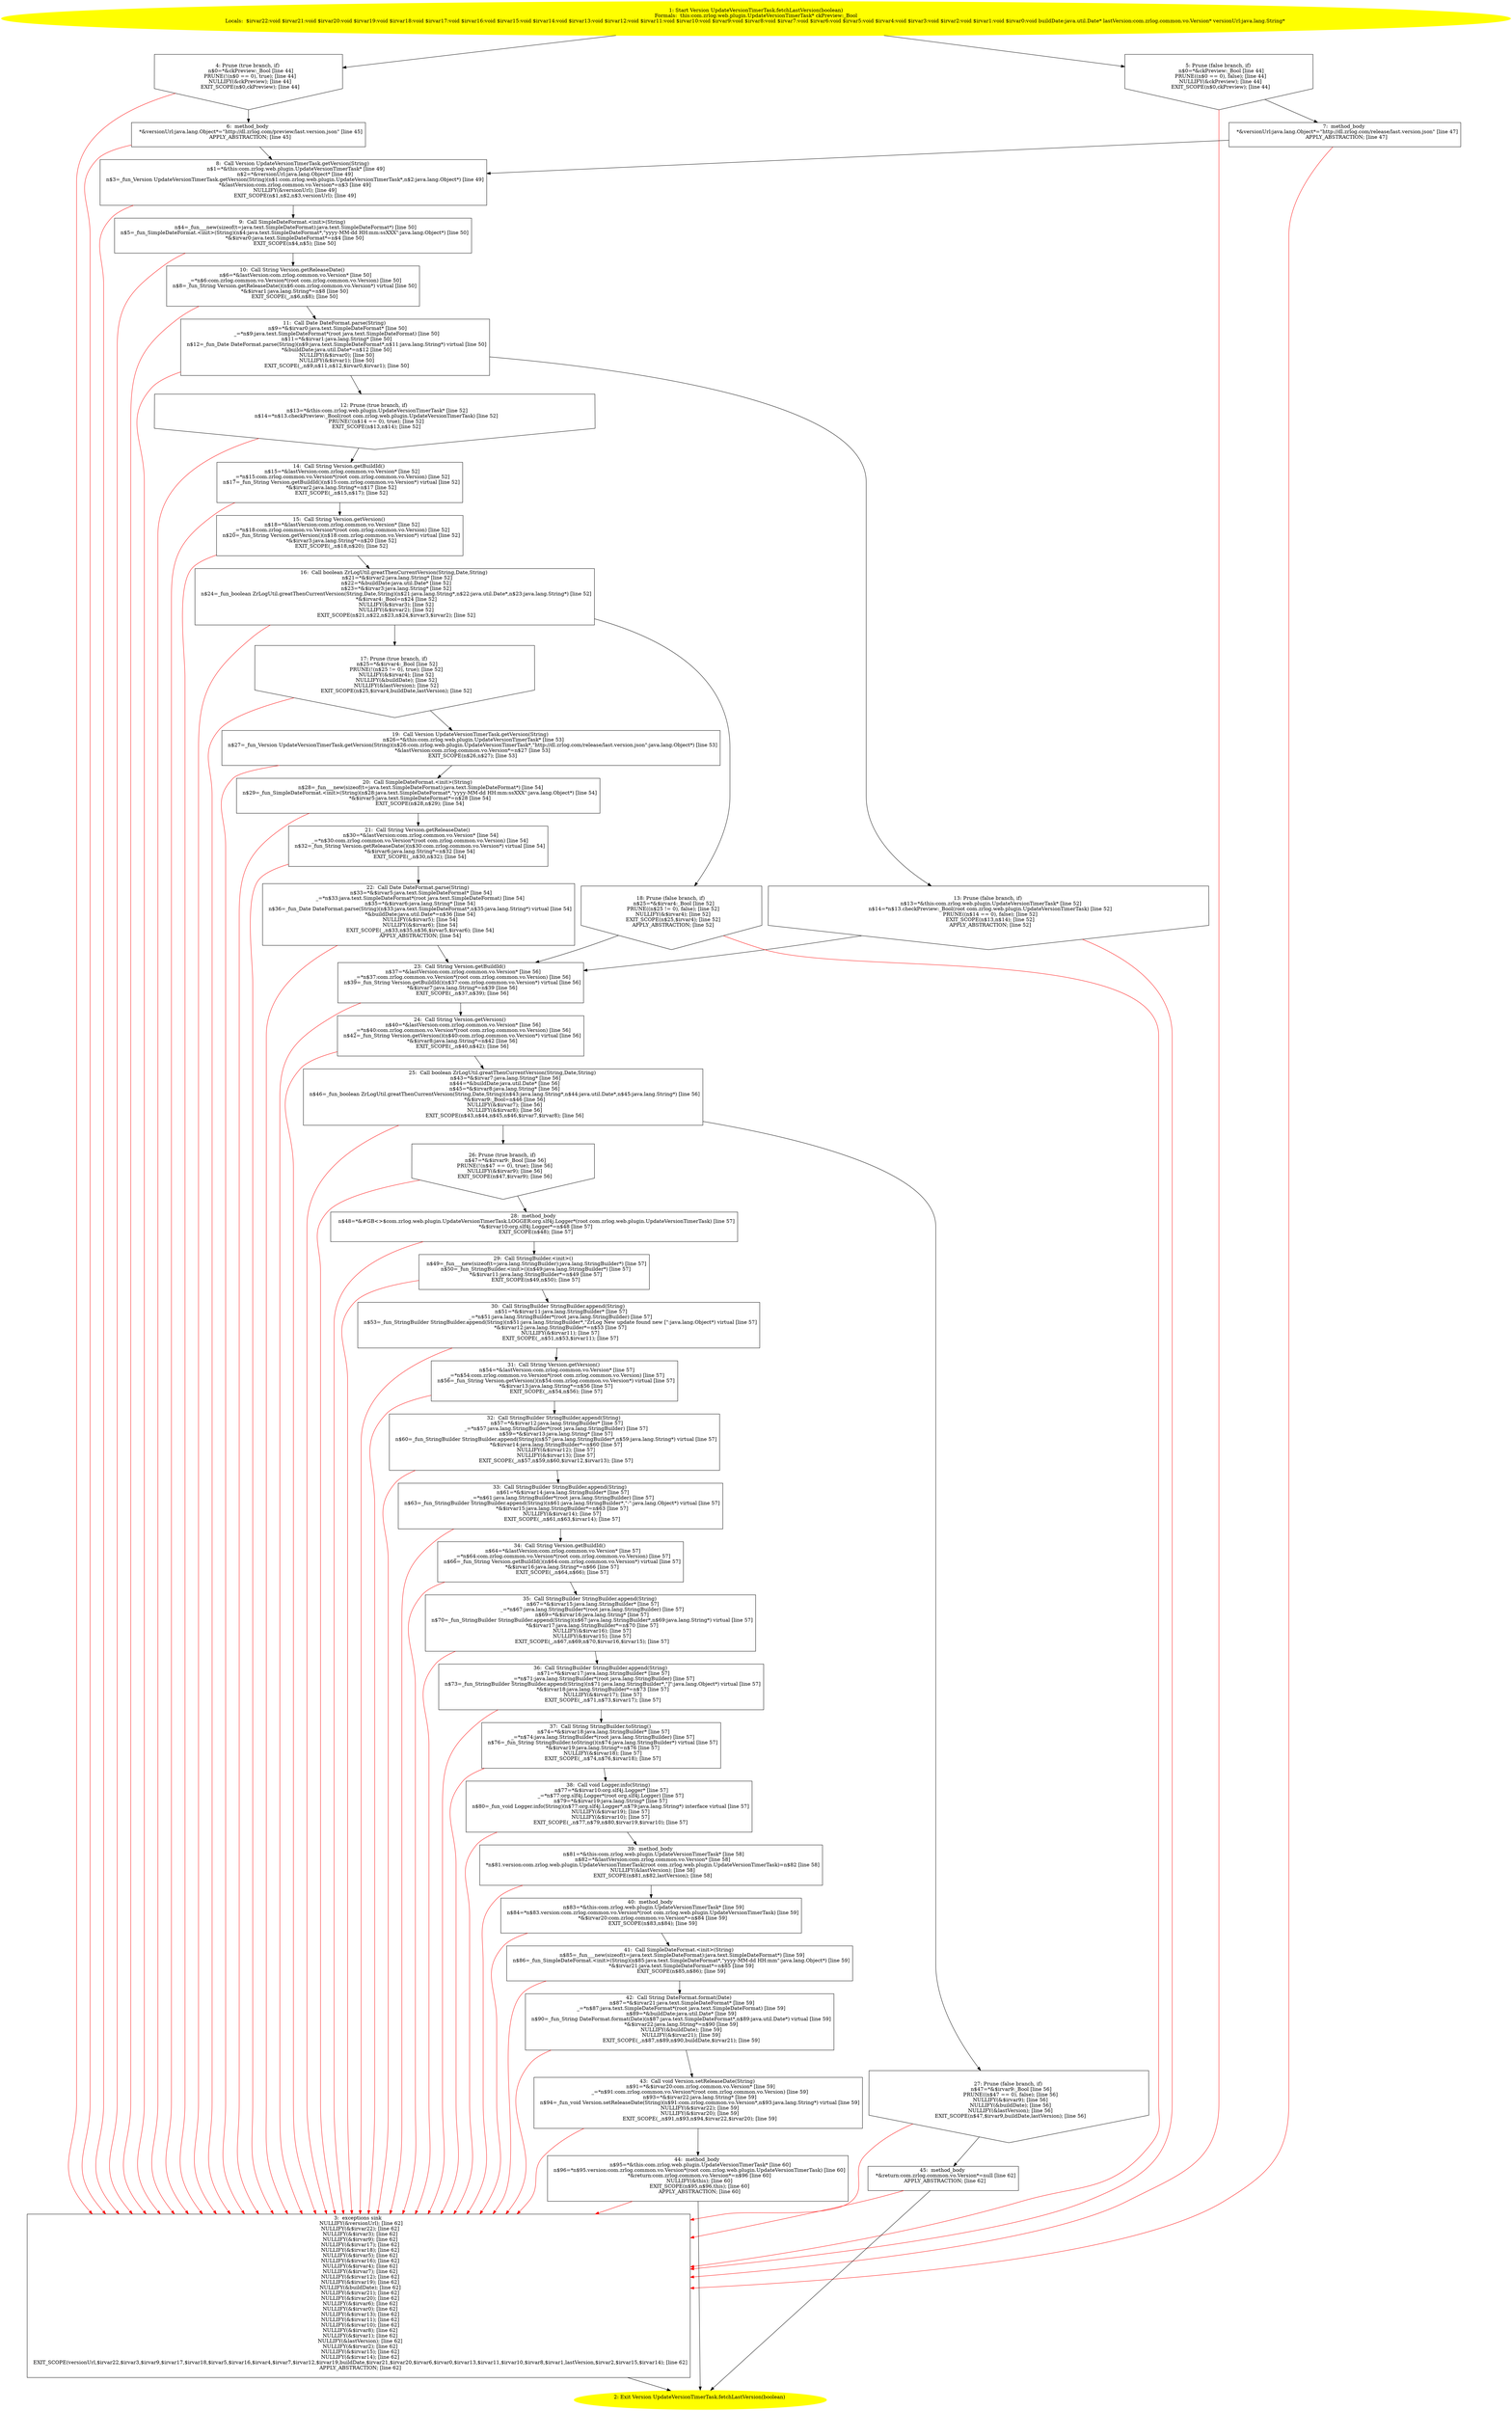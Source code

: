 /* @generated */
digraph cfg {
"com.zrlog.web.plugin.UpdateVersionTimerTask.fetchLastVersion(boolean):com.zrlog.common.vo.Version.f3649fd385ff7f48536a8c2ce16ea2cc_1" [label="1: Start Version UpdateVersionTimerTask.fetchLastVersion(boolean)\nFormals:  this:com.zrlog.web.plugin.UpdateVersionTimerTask* ckPreview:_Bool\nLocals:  $irvar22:void $irvar21:void $irvar20:void $irvar19:void $irvar18:void $irvar17:void $irvar16:void $irvar15:void $irvar14:void $irvar13:void $irvar12:void $irvar11:void $irvar10:void $irvar9:void $irvar8:void $irvar7:void $irvar6:void $irvar5:void $irvar4:void $irvar3:void $irvar2:void $irvar1:void $irvar0:void buildDate:java.util.Date* lastVersion:com.zrlog.common.vo.Version* versionUrl:java.lang.String* \n  " color=yellow style=filled]
	

	 "com.zrlog.web.plugin.UpdateVersionTimerTask.fetchLastVersion(boolean):com.zrlog.common.vo.Version.f3649fd385ff7f48536a8c2ce16ea2cc_1" -> "com.zrlog.web.plugin.UpdateVersionTimerTask.fetchLastVersion(boolean):com.zrlog.common.vo.Version.f3649fd385ff7f48536a8c2ce16ea2cc_4" ;
	 "com.zrlog.web.plugin.UpdateVersionTimerTask.fetchLastVersion(boolean):com.zrlog.common.vo.Version.f3649fd385ff7f48536a8c2ce16ea2cc_1" -> "com.zrlog.web.plugin.UpdateVersionTimerTask.fetchLastVersion(boolean):com.zrlog.common.vo.Version.f3649fd385ff7f48536a8c2ce16ea2cc_5" ;
"com.zrlog.web.plugin.UpdateVersionTimerTask.fetchLastVersion(boolean):com.zrlog.common.vo.Version.f3649fd385ff7f48536a8c2ce16ea2cc_2" [label="2: Exit Version UpdateVersionTimerTask.fetchLastVersion(boolean) \n  " color=yellow style=filled]
	

"com.zrlog.web.plugin.UpdateVersionTimerTask.fetchLastVersion(boolean):com.zrlog.common.vo.Version.f3649fd385ff7f48536a8c2ce16ea2cc_3" [label="3:  exceptions sink \n   NULLIFY(&versionUrl); [line 62]\n  NULLIFY(&$irvar22); [line 62]\n  NULLIFY(&$irvar3); [line 62]\n  NULLIFY(&$irvar9); [line 62]\n  NULLIFY(&$irvar17); [line 62]\n  NULLIFY(&$irvar18); [line 62]\n  NULLIFY(&$irvar5); [line 62]\n  NULLIFY(&$irvar16); [line 62]\n  NULLIFY(&$irvar4); [line 62]\n  NULLIFY(&$irvar7); [line 62]\n  NULLIFY(&$irvar12); [line 62]\n  NULLIFY(&$irvar19); [line 62]\n  NULLIFY(&buildDate); [line 62]\n  NULLIFY(&$irvar21); [line 62]\n  NULLIFY(&$irvar20); [line 62]\n  NULLIFY(&$irvar6); [line 62]\n  NULLIFY(&$irvar0); [line 62]\n  NULLIFY(&$irvar13); [line 62]\n  NULLIFY(&$irvar11); [line 62]\n  NULLIFY(&$irvar10); [line 62]\n  NULLIFY(&$irvar8); [line 62]\n  NULLIFY(&$irvar1); [line 62]\n  NULLIFY(&lastVersion); [line 62]\n  NULLIFY(&$irvar2); [line 62]\n  NULLIFY(&$irvar15); [line 62]\n  NULLIFY(&$irvar14); [line 62]\n  EXIT_SCOPE(versionUrl,$irvar22,$irvar3,$irvar9,$irvar17,$irvar18,$irvar5,$irvar16,$irvar4,$irvar7,$irvar12,$irvar19,buildDate,$irvar21,$irvar20,$irvar6,$irvar0,$irvar13,$irvar11,$irvar10,$irvar8,$irvar1,lastVersion,$irvar2,$irvar15,$irvar14); [line 62]\n  APPLY_ABSTRACTION; [line 62]\n " shape="box"]
	

	 "com.zrlog.web.plugin.UpdateVersionTimerTask.fetchLastVersion(boolean):com.zrlog.common.vo.Version.f3649fd385ff7f48536a8c2ce16ea2cc_3" -> "com.zrlog.web.plugin.UpdateVersionTimerTask.fetchLastVersion(boolean):com.zrlog.common.vo.Version.f3649fd385ff7f48536a8c2ce16ea2cc_2" ;
"com.zrlog.web.plugin.UpdateVersionTimerTask.fetchLastVersion(boolean):com.zrlog.common.vo.Version.f3649fd385ff7f48536a8c2ce16ea2cc_4" [label="4: Prune (true branch, if) \n   n$0=*&ckPreview:_Bool [line 44]\n  PRUNE(!(n$0 == 0), true); [line 44]\n  NULLIFY(&ckPreview); [line 44]\n  EXIT_SCOPE(n$0,ckPreview); [line 44]\n " shape="invhouse"]
	

	 "com.zrlog.web.plugin.UpdateVersionTimerTask.fetchLastVersion(boolean):com.zrlog.common.vo.Version.f3649fd385ff7f48536a8c2ce16ea2cc_4" -> "com.zrlog.web.plugin.UpdateVersionTimerTask.fetchLastVersion(boolean):com.zrlog.common.vo.Version.f3649fd385ff7f48536a8c2ce16ea2cc_6" ;
	 "com.zrlog.web.plugin.UpdateVersionTimerTask.fetchLastVersion(boolean):com.zrlog.common.vo.Version.f3649fd385ff7f48536a8c2ce16ea2cc_4" -> "com.zrlog.web.plugin.UpdateVersionTimerTask.fetchLastVersion(boolean):com.zrlog.common.vo.Version.f3649fd385ff7f48536a8c2ce16ea2cc_3" [color="red" ];
"com.zrlog.web.plugin.UpdateVersionTimerTask.fetchLastVersion(boolean):com.zrlog.common.vo.Version.f3649fd385ff7f48536a8c2ce16ea2cc_5" [label="5: Prune (false branch, if) \n   n$0=*&ckPreview:_Bool [line 44]\n  PRUNE((n$0 == 0), false); [line 44]\n  NULLIFY(&ckPreview); [line 44]\n  EXIT_SCOPE(n$0,ckPreview); [line 44]\n " shape="invhouse"]
	

	 "com.zrlog.web.plugin.UpdateVersionTimerTask.fetchLastVersion(boolean):com.zrlog.common.vo.Version.f3649fd385ff7f48536a8c2ce16ea2cc_5" -> "com.zrlog.web.plugin.UpdateVersionTimerTask.fetchLastVersion(boolean):com.zrlog.common.vo.Version.f3649fd385ff7f48536a8c2ce16ea2cc_7" ;
	 "com.zrlog.web.plugin.UpdateVersionTimerTask.fetchLastVersion(boolean):com.zrlog.common.vo.Version.f3649fd385ff7f48536a8c2ce16ea2cc_5" -> "com.zrlog.web.plugin.UpdateVersionTimerTask.fetchLastVersion(boolean):com.zrlog.common.vo.Version.f3649fd385ff7f48536a8c2ce16ea2cc_3" [color="red" ];
"com.zrlog.web.plugin.UpdateVersionTimerTask.fetchLastVersion(boolean):com.zrlog.common.vo.Version.f3649fd385ff7f48536a8c2ce16ea2cc_6" [label="6:  method_body \n   *&versionUrl:java.lang.Object*=\"http://dl.zrlog.com/preview/last.version.json\" [line 45]\n  APPLY_ABSTRACTION; [line 45]\n " shape="box"]
	

	 "com.zrlog.web.plugin.UpdateVersionTimerTask.fetchLastVersion(boolean):com.zrlog.common.vo.Version.f3649fd385ff7f48536a8c2ce16ea2cc_6" -> "com.zrlog.web.plugin.UpdateVersionTimerTask.fetchLastVersion(boolean):com.zrlog.common.vo.Version.f3649fd385ff7f48536a8c2ce16ea2cc_8" ;
	 "com.zrlog.web.plugin.UpdateVersionTimerTask.fetchLastVersion(boolean):com.zrlog.common.vo.Version.f3649fd385ff7f48536a8c2ce16ea2cc_6" -> "com.zrlog.web.plugin.UpdateVersionTimerTask.fetchLastVersion(boolean):com.zrlog.common.vo.Version.f3649fd385ff7f48536a8c2ce16ea2cc_3" [color="red" ];
"com.zrlog.web.plugin.UpdateVersionTimerTask.fetchLastVersion(boolean):com.zrlog.common.vo.Version.f3649fd385ff7f48536a8c2ce16ea2cc_7" [label="7:  method_body \n   *&versionUrl:java.lang.Object*=\"http://dl.zrlog.com/release/last.version.json\" [line 47]\n  APPLY_ABSTRACTION; [line 47]\n " shape="box"]
	

	 "com.zrlog.web.plugin.UpdateVersionTimerTask.fetchLastVersion(boolean):com.zrlog.common.vo.Version.f3649fd385ff7f48536a8c2ce16ea2cc_7" -> "com.zrlog.web.plugin.UpdateVersionTimerTask.fetchLastVersion(boolean):com.zrlog.common.vo.Version.f3649fd385ff7f48536a8c2ce16ea2cc_8" ;
	 "com.zrlog.web.plugin.UpdateVersionTimerTask.fetchLastVersion(boolean):com.zrlog.common.vo.Version.f3649fd385ff7f48536a8c2ce16ea2cc_7" -> "com.zrlog.web.plugin.UpdateVersionTimerTask.fetchLastVersion(boolean):com.zrlog.common.vo.Version.f3649fd385ff7f48536a8c2ce16ea2cc_3" [color="red" ];
"com.zrlog.web.plugin.UpdateVersionTimerTask.fetchLastVersion(boolean):com.zrlog.common.vo.Version.f3649fd385ff7f48536a8c2ce16ea2cc_8" [label="8:  Call Version UpdateVersionTimerTask.getVersion(String) \n   n$1=*&this:com.zrlog.web.plugin.UpdateVersionTimerTask* [line 49]\n  n$2=*&versionUrl:java.lang.Object* [line 49]\n  n$3=_fun_Version UpdateVersionTimerTask.getVersion(String)(n$1:com.zrlog.web.plugin.UpdateVersionTimerTask*,n$2:java.lang.Object*) [line 49]\n  *&lastVersion:com.zrlog.common.vo.Version*=n$3 [line 49]\n  NULLIFY(&versionUrl); [line 49]\n  EXIT_SCOPE(n$1,n$2,n$3,versionUrl); [line 49]\n " shape="box"]
	

	 "com.zrlog.web.plugin.UpdateVersionTimerTask.fetchLastVersion(boolean):com.zrlog.common.vo.Version.f3649fd385ff7f48536a8c2ce16ea2cc_8" -> "com.zrlog.web.plugin.UpdateVersionTimerTask.fetchLastVersion(boolean):com.zrlog.common.vo.Version.f3649fd385ff7f48536a8c2ce16ea2cc_9" ;
	 "com.zrlog.web.plugin.UpdateVersionTimerTask.fetchLastVersion(boolean):com.zrlog.common.vo.Version.f3649fd385ff7f48536a8c2ce16ea2cc_8" -> "com.zrlog.web.plugin.UpdateVersionTimerTask.fetchLastVersion(boolean):com.zrlog.common.vo.Version.f3649fd385ff7f48536a8c2ce16ea2cc_3" [color="red" ];
"com.zrlog.web.plugin.UpdateVersionTimerTask.fetchLastVersion(boolean):com.zrlog.common.vo.Version.f3649fd385ff7f48536a8c2ce16ea2cc_9" [label="9:  Call SimpleDateFormat.<init>(String) \n   n$4=_fun___new(sizeof(t=java.text.SimpleDateFormat):java.text.SimpleDateFormat*) [line 50]\n  n$5=_fun_SimpleDateFormat.<init>(String)(n$4:java.text.SimpleDateFormat*,\"yyyy-MM-dd HH:mm:ssXXX\":java.lang.Object*) [line 50]\n  *&$irvar0:java.text.SimpleDateFormat*=n$4 [line 50]\n  EXIT_SCOPE(n$4,n$5); [line 50]\n " shape="box"]
	

	 "com.zrlog.web.plugin.UpdateVersionTimerTask.fetchLastVersion(boolean):com.zrlog.common.vo.Version.f3649fd385ff7f48536a8c2ce16ea2cc_9" -> "com.zrlog.web.plugin.UpdateVersionTimerTask.fetchLastVersion(boolean):com.zrlog.common.vo.Version.f3649fd385ff7f48536a8c2ce16ea2cc_10" ;
	 "com.zrlog.web.plugin.UpdateVersionTimerTask.fetchLastVersion(boolean):com.zrlog.common.vo.Version.f3649fd385ff7f48536a8c2ce16ea2cc_9" -> "com.zrlog.web.plugin.UpdateVersionTimerTask.fetchLastVersion(boolean):com.zrlog.common.vo.Version.f3649fd385ff7f48536a8c2ce16ea2cc_3" [color="red" ];
"com.zrlog.web.plugin.UpdateVersionTimerTask.fetchLastVersion(boolean):com.zrlog.common.vo.Version.f3649fd385ff7f48536a8c2ce16ea2cc_10" [label="10:  Call String Version.getReleaseDate() \n   n$6=*&lastVersion:com.zrlog.common.vo.Version* [line 50]\n  _=*n$6:com.zrlog.common.vo.Version*(root com.zrlog.common.vo.Version) [line 50]\n  n$8=_fun_String Version.getReleaseDate()(n$6:com.zrlog.common.vo.Version*) virtual [line 50]\n  *&$irvar1:java.lang.String*=n$8 [line 50]\n  EXIT_SCOPE(_,n$6,n$8); [line 50]\n " shape="box"]
	

	 "com.zrlog.web.plugin.UpdateVersionTimerTask.fetchLastVersion(boolean):com.zrlog.common.vo.Version.f3649fd385ff7f48536a8c2ce16ea2cc_10" -> "com.zrlog.web.plugin.UpdateVersionTimerTask.fetchLastVersion(boolean):com.zrlog.common.vo.Version.f3649fd385ff7f48536a8c2ce16ea2cc_11" ;
	 "com.zrlog.web.plugin.UpdateVersionTimerTask.fetchLastVersion(boolean):com.zrlog.common.vo.Version.f3649fd385ff7f48536a8c2ce16ea2cc_10" -> "com.zrlog.web.plugin.UpdateVersionTimerTask.fetchLastVersion(boolean):com.zrlog.common.vo.Version.f3649fd385ff7f48536a8c2ce16ea2cc_3" [color="red" ];
"com.zrlog.web.plugin.UpdateVersionTimerTask.fetchLastVersion(boolean):com.zrlog.common.vo.Version.f3649fd385ff7f48536a8c2ce16ea2cc_11" [label="11:  Call Date DateFormat.parse(String) \n   n$9=*&$irvar0:java.text.SimpleDateFormat* [line 50]\n  _=*n$9:java.text.SimpleDateFormat*(root java.text.SimpleDateFormat) [line 50]\n  n$11=*&$irvar1:java.lang.String* [line 50]\n  n$12=_fun_Date DateFormat.parse(String)(n$9:java.text.SimpleDateFormat*,n$11:java.lang.String*) virtual [line 50]\n  *&buildDate:java.util.Date*=n$12 [line 50]\n  NULLIFY(&$irvar0); [line 50]\n  NULLIFY(&$irvar1); [line 50]\n  EXIT_SCOPE(_,n$9,n$11,n$12,$irvar0,$irvar1); [line 50]\n " shape="box"]
	

	 "com.zrlog.web.plugin.UpdateVersionTimerTask.fetchLastVersion(boolean):com.zrlog.common.vo.Version.f3649fd385ff7f48536a8c2ce16ea2cc_11" -> "com.zrlog.web.plugin.UpdateVersionTimerTask.fetchLastVersion(boolean):com.zrlog.common.vo.Version.f3649fd385ff7f48536a8c2ce16ea2cc_12" ;
	 "com.zrlog.web.plugin.UpdateVersionTimerTask.fetchLastVersion(boolean):com.zrlog.common.vo.Version.f3649fd385ff7f48536a8c2ce16ea2cc_11" -> "com.zrlog.web.plugin.UpdateVersionTimerTask.fetchLastVersion(boolean):com.zrlog.common.vo.Version.f3649fd385ff7f48536a8c2ce16ea2cc_13" ;
	 "com.zrlog.web.plugin.UpdateVersionTimerTask.fetchLastVersion(boolean):com.zrlog.common.vo.Version.f3649fd385ff7f48536a8c2ce16ea2cc_11" -> "com.zrlog.web.plugin.UpdateVersionTimerTask.fetchLastVersion(boolean):com.zrlog.common.vo.Version.f3649fd385ff7f48536a8c2ce16ea2cc_3" [color="red" ];
"com.zrlog.web.plugin.UpdateVersionTimerTask.fetchLastVersion(boolean):com.zrlog.common.vo.Version.f3649fd385ff7f48536a8c2ce16ea2cc_12" [label="12: Prune (true branch, if) \n   n$13=*&this:com.zrlog.web.plugin.UpdateVersionTimerTask* [line 52]\n  n$14=*n$13.checkPreview:_Bool(root com.zrlog.web.plugin.UpdateVersionTimerTask) [line 52]\n  PRUNE(!(n$14 == 0), true); [line 52]\n  EXIT_SCOPE(n$13,n$14); [line 52]\n " shape="invhouse"]
	

	 "com.zrlog.web.plugin.UpdateVersionTimerTask.fetchLastVersion(boolean):com.zrlog.common.vo.Version.f3649fd385ff7f48536a8c2ce16ea2cc_12" -> "com.zrlog.web.plugin.UpdateVersionTimerTask.fetchLastVersion(boolean):com.zrlog.common.vo.Version.f3649fd385ff7f48536a8c2ce16ea2cc_14" ;
	 "com.zrlog.web.plugin.UpdateVersionTimerTask.fetchLastVersion(boolean):com.zrlog.common.vo.Version.f3649fd385ff7f48536a8c2ce16ea2cc_12" -> "com.zrlog.web.plugin.UpdateVersionTimerTask.fetchLastVersion(boolean):com.zrlog.common.vo.Version.f3649fd385ff7f48536a8c2ce16ea2cc_3" [color="red" ];
"com.zrlog.web.plugin.UpdateVersionTimerTask.fetchLastVersion(boolean):com.zrlog.common.vo.Version.f3649fd385ff7f48536a8c2ce16ea2cc_13" [label="13: Prune (false branch, if) \n   n$13=*&this:com.zrlog.web.plugin.UpdateVersionTimerTask* [line 52]\n  n$14=*n$13.checkPreview:_Bool(root com.zrlog.web.plugin.UpdateVersionTimerTask) [line 52]\n  PRUNE((n$14 == 0), false); [line 52]\n  EXIT_SCOPE(n$13,n$14); [line 52]\n  APPLY_ABSTRACTION; [line 52]\n " shape="invhouse"]
	

	 "com.zrlog.web.plugin.UpdateVersionTimerTask.fetchLastVersion(boolean):com.zrlog.common.vo.Version.f3649fd385ff7f48536a8c2ce16ea2cc_13" -> "com.zrlog.web.plugin.UpdateVersionTimerTask.fetchLastVersion(boolean):com.zrlog.common.vo.Version.f3649fd385ff7f48536a8c2ce16ea2cc_23" ;
	 "com.zrlog.web.plugin.UpdateVersionTimerTask.fetchLastVersion(boolean):com.zrlog.common.vo.Version.f3649fd385ff7f48536a8c2ce16ea2cc_13" -> "com.zrlog.web.plugin.UpdateVersionTimerTask.fetchLastVersion(boolean):com.zrlog.common.vo.Version.f3649fd385ff7f48536a8c2ce16ea2cc_3" [color="red" ];
"com.zrlog.web.plugin.UpdateVersionTimerTask.fetchLastVersion(boolean):com.zrlog.common.vo.Version.f3649fd385ff7f48536a8c2ce16ea2cc_14" [label="14:  Call String Version.getBuildId() \n   n$15=*&lastVersion:com.zrlog.common.vo.Version* [line 52]\n  _=*n$15:com.zrlog.common.vo.Version*(root com.zrlog.common.vo.Version) [line 52]\n  n$17=_fun_String Version.getBuildId()(n$15:com.zrlog.common.vo.Version*) virtual [line 52]\n  *&$irvar2:java.lang.String*=n$17 [line 52]\n  EXIT_SCOPE(_,n$15,n$17); [line 52]\n " shape="box"]
	

	 "com.zrlog.web.plugin.UpdateVersionTimerTask.fetchLastVersion(boolean):com.zrlog.common.vo.Version.f3649fd385ff7f48536a8c2ce16ea2cc_14" -> "com.zrlog.web.plugin.UpdateVersionTimerTask.fetchLastVersion(boolean):com.zrlog.common.vo.Version.f3649fd385ff7f48536a8c2ce16ea2cc_15" ;
	 "com.zrlog.web.plugin.UpdateVersionTimerTask.fetchLastVersion(boolean):com.zrlog.common.vo.Version.f3649fd385ff7f48536a8c2ce16ea2cc_14" -> "com.zrlog.web.plugin.UpdateVersionTimerTask.fetchLastVersion(boolean):com.zrlog.common.vo.Version.f3649fd385ff7f48536a8c2ce16ea2cc_3" [color="red" ];
"com.zrlog.web.plugin.UpdateVersionTimerTask.fetchLastVersion(boolean):com.zrlog.common.vo.Version.f3649fd385ff7f48536a8c2ce16ea2cc_15" [label="15:  Call String Version.getVersion() \n   n$18=*&lastVersion:com.zrlog.common.vo.Version* [line 52]\n  _=*n$18:com.zrlog.common.vo.Version*(root com.zrlog.common.vo.Version) [line 52]\n  n$20=_fun_String Version.getVersion()(n$18:com.zrlog.common.vo.Version*) virtual [line 52]\n  *&$irvar3:java.lang.String*=n$20 [line 52]\n  EXIT_SCOPE(_,n$18,n$20); [line 52]\n " shape="box"]
	

	 "com.zrlog.web.plugin.UpdateVersionTimerTask.fetchLastVersion(boolean):com.zrlog.common.vo.Version.f3649fd385ff7f48536a8c2ce16ea2cc_15" -> "com.zrlog.web.plugin.UpdateVersionTimerTask.fetchLastVersion(boolean):com.zrlog.common.vo.Version.f3649fd385ff7f48536a8c2ce16ea2cc_16" ;
	 "com.zrlog.web.plugin.UpdateVersionTimerTask.fetchLastVersion(boolean):com.zrlog.common.vo.Version.f3649fd385ff7f48536a8c2ce16ea2cc_15" -> "com.zrlog.web.plugin.UpdateVersionTimerTask.fetchLastVersion(boolean):com.zrlog.common.vo.Version.f3649fd385ff7f48536a8c2ce16ea2cc_3" [color="red" ];
"com.zrlog.web.plugin.UpdateVersionTimerTask.fetchLastVersion(boolean):com.zrlog.common.vo.Version.f3649fd385ff7f48536a8c2ce16ea2cc_16" [label="16:  Call boolean ZrLogUtil.greatThenCurrentVersion(String,Date,String) \n   n$21=*&$irvar2:java.lang.String* [line 52]\n  n$22=*&buildDate:java.util.Date* [line 52]\n  n$23=*&$irvar3:java.lang.String* [line 52]\n  n$24=_fun_boolean ZrLogUtil.greatThenCurrentVersion(String,Date,String)(n$21:java.lang.String*,n$22:java.util.Date*,n$23:java.lang.String*) [line 52]\n  *&$irvar4:_Bool=n$24 [line 52]\n  NULLIFY(&$irvar3); [line 52]\n  NULLIFY(&$irvar2); [line 52]\n  EXIT_SCOPE(n$21,n$22,n$23,n$24,$irvar3,$irvar2); [line 52]\n " shape="box"]
	

	 "com.zrlog.web.plugin.UpdateVersionTimerTask.fetchLastVersion(boolean):com.zrlog.common.vo.Version.f3649fd385ff7f48536a8c2ce16ea2cc_16" -> "com.zrlog.web.plugin.UpdateVersionTimerTask.fetchLastVersion(boolean):com.zrlog.common.vo.Version.f3649fd385ff7f48536a8c2ce16ea2cc_17" ;
	 "com.zrlog.web.plugin.UpdateVersionTimerTask.fetchLastVersion(boolean):com.zrlog.common.vo.Version.f3649fd385ff7f48536a8c2ce16ea2cc_16" -> "com.zrlog.web.plugin.UpdateVersionTimerTask.fetchLastVersion(boolean):com.zrlog.common.vo.Version.f3649fd385ff7f48536a8c2ce16ea2cc_18" ;
	 "com.zrlog.web.plugin.UpdateVersionTimerTask.fetchLastVersion(boolean):com.zrlog.common.vo.Version.f3649fd385ff7f48536a8c2ce16ea2cc_16" -> "com.zrlog.web.plugin.UpdateVersionTimerTask.fetchLastVersion(boolean):com.zrlog.common.vo.Version.f3649fd385ff7f48536a8c2ce16ea2cc_3" [color="red" ];
"com.zrlog.web.plugin.UpdateVersionTimerTask.fetchLastVersion(boolean):com.zrlog.common.vo.Version.f3649fd385ff7f48536a8c2ce16ea2cc_17" [label="17: Prune (true branch, if) \n   n$25=*&$irvar4:_Bool [line 52]\n  PRUNE(!(n$25 != 0), true); [line 52]\n  NULLIFY(&$irvar4); [line 52]\n  NULLIFY(&buildDate); [line 52]\n  NULLIFY(&lastVersion); [line 52]\n  EXIT_SCOPE(n$25,$irvar4,buildDate,lastVersion); [line 52]\n " shape="invhouse"]
	

	 "com.zrlog.web.plugin.UpdateVersionTimerTask.fetchLastVersion(boolean):com.zrlog.common.vo.Version.f3649fd385ff7f48536a8c2ce16ea2cc_17" -> "com.zrlog.web.plugin.UpdateVersionTimerTask.fetchLastVersion(boolean):com.zrlog.common.vo.Version.f3649fd385ff7f48536a8c2ce16ea2cc_19" ;
	 "com.zrlog.web.plugin.UpdateVersionTimerTask.fetchLastVersion(boolean):com.zrlog.common.vo.Version.f3649fd385ff7f48536a8c2ce16ea2cc_17" -> "com.zrlog.web.plugin.UpdateVersionTimerTask.fetchLastVersion(boolean):com.zrlog.common.vo.Version.f3649fd385ff7f48536a8c2ce16ea2cc_3" [color="red" ];
"com.zrlog.web.plugin.UpdateVersionTimerTask.fetchLastVersion(boolean):com.zrlog.common.vo.Version.f3649fd385ff7f48536a8c2ce16ea2cc_18" [label="18: Prune (false branch, if) \n   n$25=*&$irvar4:_Bool [line 52]\n  PRUNE((n$25 != 0), false); [line 52]\n  NULLIFY(&$irvar4); [line 52]\n  EXIT_SCOPE(n$25,$irvar4); [line 52]\n  APPLY_ABSTRACTION; [line 52]\n " shape="invhouse"]
	

	 "com.zrlog.web.plugin.UpdateVersionTimerTask.fetchLastVersion(boolean):com.zrlog.common.vo.Version.f3649fd385ff7f48536a8c2ce16ea2cc_18" -> "com.zrlog.web.plugin.UpdateVersionTimerTask.fetchLastVersion(boolean):com.zrlog.common.vo.Version.f3649fd385ff7f48536a8c2ce16ea2cc_23" ;
	 "com.zrlog.web.plugin.UpdateVersionTimerTask.fetchLastVersion(boolean):com.zrlog.common.vo.Version.f3649fd385ff7f48536a8c2ce16ea2cc_18" -> "com.zrlog.web.plugin.UpdateVersionTimerTask.fetchLastVersion(boolean):com.zrlog.common.vo.Version.f3649fd385ff7f48536a8c2ce16ea2cc_3" [color="red" ];
"com.zrlog.web.plugin.UpdateVersionTimerTask.fetchLastVersion(boolean):com.zrlog.common.vo.Version.f3649fd385ff7f48536a8c2ce16ea2cc_19" [label="19:  Call Version UpdateVersionTimerTask.getVersion(String) \n   n$26=*&this:com.zrlog.web.plugin.UpdateVersionTimerTask* [line 53]\n  n$27=_fun_Version UpdateVersionTimerTask.getVersion(String)(n$26:com.zrlog.web.plugin.UpdateVersionTimerTask*,\"http://dl.zrlog.com/release/last.version.json\":java.lang.Object*) [line 53]\n  *&lastVersion:com.zrlog.common.vo.Version*=n$27 [line 53]\n  EXIT_SCOPE(n$26,n$27); [line 53]\n " shape="box"]
	

	 "com.zrlog.web.plugin.UpdateVersionTimerTask.fetchLastVersion(boolean):com.zrlog.common.vo.Version.f3649fd385ff7f48536a8c2ce16ea2cc_19" -> "com.zrlog.web.plugin.UpdateVersionTimerTask.fetchLastVersion(boolean):com.zrlog.common.vo.Version.f3649fd385ff7f48536a8c2ce16ea2cc_20" ;
	 "com.zrlog.web.plugin.UpdateVersionTimerTask.fetchLastVersion(boolean):com.zrlog.common.vo.Version.f3649fd385ff7f48536a8c2ce16ea2cc_19" -> "com.zrlog.web.plugin.UpdateVersionTimerTask.fetchLastVersion(boolean):com.zrlog.common.vo.Version.f3649fd385ff7f48536a8c2ce16ea2cc_3" [color="red" ];
"com.zrlog.web.plugin.UpdateVersionTimerTask.fetchLastVersion(boolean):com.zrlog.common.vo.Version.f3649fd385ff7f48536a8c2ce16ea2cc_20" [label="20:  Call SimpleDateFormat.<init>(String) \n   n$28=_fun___new(sizeof(t=java.text.SimpleDateFormat):java.text.SimpleDateFormat*) [line 54]\n  n$29=_fun_SimpleDateFormat.<init>(String)(n$28:java.text.SimpleDateFormat*,\"yyyy-MM-dd HH:mm:ssXXX\":java.lang.Object*) [line 54]\n  *&$irvar5:java.text.SimpleDateFormat*=n$28 [line 54]\n  EXIT_SCOPE(n$28,n$29); [line 54]\n " shape="box"]
	

	 "com.zrlog.web.plugin.UpdateVersionTimerTask.fetchLastVersion(boolean):com.zrlog.common.vo.Version.f3649fd385ff7f48536a8c2ce16ea2cc_20" -> "com.zrlog.web.plugin.UpdateVersionTimerTask.fetchLastVersion(boolean):com.zrlog.common.vo.Version.f3649fd385ff7f48536a8c2ce16ea2cc_21" ;
	 "com.zrlog.web.plugin.UpdateVersionTimerTask.fetchLastVersion(boolean):com.zrlog.common.vo.Version.f3649fd385ff7f48536a8c2ce16ea2cc_20" -> "com.zrlog.web.plugin.UpdateVersionTimerTask.fetchLastVersion(boolean):com.zrlog.common.vo.Version.f3649fd385ff7f48536a8c2ce16ea2cc_3" [color="red" ];
"com.zrlog.web.plugin.UpdateVersionTimerTask.fetchLastVersion(boolean):com.zrlog.common.vo.Version.f3649fd385ff7f48536a8c2ce16ea2cc_21" [label="21:  Call String Version.getReleaseDate() \n   n$30=*&lastVersion:com.zrlog.common.vo.Version* [line 54]\n  _=*n$30:com.zrlog.common.vo.Version*(root com.zrlog.common.vo.Version) [line 54]\n  n$32=_fun_String Version.getReleaseDate()(n$30:com.zrlog.common.vo.Version*) virtual [line 54]\n  *&$irvar6:java.lang.String*=n$32 [line 54]\n  EXIT_SCOPE(_,n$30,n$32); [line 54]\n " shape="box"]
	

	 "com.zrlog.web.plugin.UpdateVersionTimerTask.fetchLastVersion(boolean):com.zrlog.common.vo.Version.f3649fd385ff7f48536a8c2ce16ea2cc_21" -> "com.zrlog.web.plugin.UpdateVersionTimerTask.fetchLastVersion(boolean):com.zrlog.common.vo.Version.f3649fd385ff7f48536a8c2ce16ea2cc_22" ;
	 "com.zrlog.web.plugin.UpdateVersionTimerTask.fetchLastVersion(boolean):com.zrlog.common.vo.Version.f3649fd385ff7f48536a8c2ce16ea2cc_21" -> "com.zrlog.web.plugin.UpdateVersionTimerTask.fetchLastVersion(boolean):com.zrlog.common.vo.Version.f3649fd385ff7f48536a8c2ce16ea2cc_3" [color="red" ];
"com.zrlog.web.plugin.UpdateVersionTimerTask.fetchLastVersion(boolean):com.zrlog.common.vo.Version.f3649fd385ff7f48536a8c2ce16ea2cc_22" [label="22:  Call Date DateFormat.parse(String) \n   n$33=*&$irvar5:java.text.SimpleDateFormat* [line 54]\n  _=*n$33:java.text.SimpleDateFormat*(root java.text.SimpleDateFormat) [line 54]\n  n$35=*&$irvar6:java.lang.String* [line 54]\n  n$36=_fun_Date DateFormat.parse(String)(n$33:java.text.SimpleDateFormat*,n$35:java.lang.String*) virtual [line 54]\n  *&buildDate:java.util.Date*=n$36 [line 54]\n  NULLIFY(&$irvar5); [line 54]\n  NULLIFY(&$irvar6); [line 54]\n  EXIT_SCOPE(_,n$33,n$35,n$36,$irvar5,$irvar6); [line 54]\n  APPLY_ABSTRACTION; [line 54]\n " shape="box"]
	

	 "com.zrlog.web.plugin.UpdateVersionTimerTask.fetchLastVersion(boolean):com.zrlog.common.vo.Version.f3649fd385ff7f48536a8c2ce16ea2cc_22" -> "com.zrlog.web.plugin.UpdateVersionTimerTask.fetchLastVersion(boolean):com.zrlog.common.vo.Version.f3649fd385ff7f48536a8c2ce16ea2cc_23" ;
	 "com.zrlog.web.plugin.UpdateVersionTimerTask.fetchLastVersion(boolean):com.zrlog.common.vo.Version.f3649fd385ff7f48536a8c2ce16ea2cc_22" -> "com.zrlog.web.plugin.UpdateVersionTimerTask.fetchLastVersion(boolean):com.zrlog.common.vo.Version.f3649fd385ff7f48536a8c2ce16ea2cc_3" [color="red" ];
"com.zrlog.web.plugin.UpdateVersionTimerTask.fetchLastVersion(boolean):com.zrlog.common.vo.Version.f3649fd385ff7f48536a8c2ce16ea2cc_23" [label="23:  Call String Version.getBuildId() \n   n$37=*&lastVersion:com.zrlog.common.vo.Version* [line 56]\n  _=*n$37:com.zrlog.common.vo.Version*(root com.zrlog.common.vo.Version) [line 56]\n  n$39=_fun_String Version.getBuildId()(n$37:com.zrlog.common.vo.Version*) virtual [line 56]\n  *&$irvar7:java.lang.String*=n$39 [line 56]\n  EXIT_SCOPE(_,n$37,n$39); [line 56]\n " shape="box"]
	

	 "com.zrlog.web.plugin.UpdateVersionTimerTask.fetchLastVersion(boolean):com.zrlog.common.vo.Version.f3649fd385ff7f48536a8c2ce16ea2cc_23" -> "com.zrlog.web.plugin.UpdateVersionTimerTask.fetchLastVersion(boolean):com.zrlog.common.vo.Version.f3649fd385ff7f48536a8c2ce16ea2cc_24" ;
	 "com.zrlog.web.plugin.UpdateVersionTimerTask.fetchLastVersion(boolean):com.zrlog.common.vo.Version.f3649fd385ff7f48536a8c2ce16ea2cc_23" -> "com.zrlog.web.plugin.UpdateVersionTimerTask.fetchLastVersion(boolean):com.zrlog.common.vo.Version.f3649fd385ff7f48536a8c2ce16ea2cc_3" [color="red" ];
"com.zrlog.web.plugin.UpdateVersionTimerTask.fetchLastVersion(boolean):com.zrlog.common.vo.Version.f3649fd385ff7f48536a8c2ce16ea2cc_24" [label="24:  Call String Version.getVersion() \n   n$40=*&lastVersion:com.zrlog.common.vo.Version* [line 56]\n  _=*n$40:com.zrlog.common.vo.Version*(root com.zrlog.common.vo.Version) [line 56]\n  n$42=_fun_String Version.getVersion()(n$40:com.zrlog.common.vo.Version*) virtual [line 56]\n  *&$irvar8:java.lang.String*=n$42 [line 56]\n  EXIT_SCOPE(_,n$40,n$42); [line 56]\n " shape="box"]
	

	 "com.zrlog.web.plugin.UpdateVersionTimerTask.fetchLastVersion(boolean):com.zrlog.common.vo.Version.f3649fd385ff7f48536a8c2ce16ea2cc_24" -> "com.zrlog.web.plugin.UpdateVersionTimerTask.fetchLastVersion(boolean):com.zrlog.common.vo.Version.f3649fd385ff7f48536a8c2ce16ea2cc_25" ;
	 "com.zrlog.web.plugin.UpdateVersionTimerTask.fetchLastVersion(boolean):com.zrlog.common.vo.Version.f3649fd385ff7f48536a8c2ce16ea2cc_24" -> "com.zrlog.web.plugin.UpdateVersionTimerTask.fetchLastVersion(boolean):com.zrlog.common.vo.Version.f3649fd385ff7f48536a8c2ce16ea2cc_3" [color="red" ];
"com.zrlog.web.plugin.UpdateVersionTimerTask.fetchLastVersion(boolean):com.zrlog.common.vo.Version.f3649fd385ff7f48536a8c2ce16ea2cc_25" [label="25:  Call boolean ZrLogUtil.greatThenCurrentVersion(String,Date,String) \n   n$43=*&$irvar7:java.lang.String* [line 56]\n  n$44=*&buildDate:java.util.Date* [line 56]\n  n$45=*&$irvar8:java.lang.String* [line 56]\n  n$46=_fun_boolean ZrLogUtil.greatThenCurrentVersion(String,Date,String)(n$43:java.lang.String*,n$44:java.util.Date*,n$45:java.lang.String*) [line 56]\n  *&$irvar9:_Bool=n$46 [line 56]\n  NULLIFY(&$irvar7); [line 56]\n  NULLIFY(&$irvar8); [line 56]\n  EXIT_SCOPE(n$43,n$44,n$45,n$46,$irvar7,$irvar8); [line 56]\n " shape="box"]
	

	 "com.zrlog.web.plugin.UpdateVersionTimerTask.fetchLastVersion(boolean):com.zrlog.common.vo.Version.f3649fd385ff7f48536a8c2ce16ea2cc_25" -> "com.zrlog.web.plugin.UpdateVersionTimerTask.fetchLastVersion(boolean):com.zrlog.common.vo.Version.f3649fd385ff7f48536a8c2ce16ea2cc_26" ;
	 "com.zrlog.web.plugin.UpdateVersionTimerTask.fetchLastVersion(boolean):com.zrlog.common.vo.Version.f3649fd385ff7f48536a8c2ce16ea2cc_25" -> "com.zrlog.web.plugin.UpdateVersionTimerTask.fetchLastVersion(boolean):com.zrlog.common.vo.Version.f3649fd385ff7f48536a8c2ce16ea2cc_27" ;
	 "com.zrlog.web.plugin.UpdateVersionTimerTask.fetchLastVersion(boolean):com.zrlog.common.vo.Version.f3649fd385ff7f48536a8c2ce16ea2cc_25" -> "com.zrlog.web.plugin.UpdateVersionTimerTask.fetchLastVersion(boolean):com.zrlog.common.vo.Version.f3649fd385ff7f48536a8c2ce16ea2cc_3" [color="red" ];
"com.zrlog.web.plugin.UpdateVersionTimerTask.fetchLastVersion(boolean):com.zrlog.common.vo.Version.f3649fd385ff7f48536a8c2ce16ea2cc_26" [label="26: Prune (true branch, if) \n   n$47=*&$irvar9:_Bool [line 56]\n  PRUNE(!(n$47 == 0), true); [line 56]\n  NULLIFY(&$irvar9); [line 56]\n  EXIT_SCOPE(n$47,$irvar9); [line 56]\n " shape="invhouse"]
	

	 "com.zrlog.web.plugin.UpdateVersionTimerTask.fetchLastVersion(boolean):com.zrlog.common.vo.Version.f3649fd385ff7f48536a8c2ce16ea2cc_26" -> "com.zrlog.web.plugin.UpdateVersionTimerTask.fetchLastVersion(boolean):com.zrlog.common.vo.Version.f3649fd385ff7f48536a8c2ce16ea2cc_28" ;
	 "com.zrlog.web.plugin.UpdateVersionTimerTask.fetchLastVersion(boolean):com.zrlog.common.vo.Version.f3649fd385ff7f48536a8c2ce16ea2cc_26" -> "com.zrlog.web.plugin.UpdateVersionTimerTask.fetchLastVersion(boolean):com.zrlog.common.vo.Version.f3649fd385ff7f48536a8c2ce16ea2cc_3" [color="red" ];
"com.zrlog.web.plugin.UpdateVersionTimerTask.fetchLastVersion(boolean):com.zrlog.common.vo.Version.f3649fd385ff7f48536a8c2ce16ea2cc_27" [label="27: Prune (false branch, if) \n   n$47=*&$irvar9:_Bool [line 56]\n  PRUNE((n$47 == 0), false); [line 56]\n  NULLIFY(&$irvar9); [line 56]\n  NULLIFY(&buildDate); [line 56]\n  NULLIFY(&lastVersion); [line 56]\n  EXIT_SCOPE(n$47,$irvar9,buildDate,lastVersion); [line 56]\n " shape="invhouse"]
	

	 "com.zrlog.web.plugin.UpdateVersionTimerTask.fetchLastVersion(boolean):com.zrlog.common.vo.Version.f3649fd385ff7f48536a8c2ce16ea2cc_27" -> "com.zrlog.web.plugin.UpdateVersionTimerTask.fetchLastVersion(boolean):com.zrlog.common.vo.Version.f3649fd385ff7f48536a8c2ce16ea2cc_45" ;
	 "com.zrlog.web.plugin.UpdateVersionTimerTask.fetchLastVersion(boolean):com.zrlog.common.vo.Version.f3649fd385ff7f48536a8c2ce16ea2cc_27" -> "com.zrlog.web.plugin.UpdateVersionTimerTask.fetchLastVersion(boolean):com.zrlog.common.vo.Version.f3649fd385ff7f48536a8c2ce16ea2cc_3" [color="red" ];
"com.zrlog.web.plugin.UpdateVersionTimerTask.fetchLastVersion(boolean):com.zrlog.common.vo.Version.f3649fd385ff7f48536a8c2ce16ea2cc_28" [label="28:  method_body \n   n$48=*&#GB<>$com.zrlog.web.plugin.UpdateVersionTimerTask.LOGGER:org.slf4j.Logger*(root com.zrlog.web.plugin.UpdateVersionTimerTask) [line 57]\n  *&$irvar10:org.slf4j.Logger*=n$48 [line 57]\n  EXIT_SCOPE(n$48); [line 57]\n " shape="box"]
	

	 "com.zrlog.web.plugin.UpdateVersionTimerTask.fetchLastVersion(boolean):com.zrlog.common.vo.Version.f3649fd385ff7f48536a8c2ce16ea2cc_28" -> "com.zrlog.web.plugin.UpdateVersionTimerTask.fetchLastVersion(boolean):com.zrlog.common.vo.Version.f3649fd385ff7f48536a8c2ce16ea2cc_29" ;
	 "com.zrlog.web.plugin.UpdateVersionTimerTask.fetchLastVersion(boolean):com.zrlog.common.vo.Version.f3649fd385ff7f48536a8c2ce16ea2cc_28" -> "com.zrlog.web.plugin.UpdateVersionTimerTask.fetchLastVersion(boolean):com.zrlog.common.vo.Version.f3649fd385ff7f48536a8c2ce16ea2cc_3" [color="red" ];
"com.zrlog.web.plugin.UpdateVersionTimerTask.fetchLastVersion(boolean):com.zrlog.common.vo.Version.f3649fd385ff7f48536a8c2ce16ea2cc_29" [label="29:  Call StringBuilder.<init>() \n   n$49=_fun___new(sizeof(t=java.lang.StringBuilder):java.lang.StringBuilder*) [line 57]\n  n$50=_fun_StringBuilder.<init>()(n$49:java.lang.StringBuilder*) [line 57]\n  *&$irvar11:java.lang.StringBuilder*=n$49 [line 57]\n  EXIT_SCOPE(n$49,n$50); [line 57]\n " shape="box"]
	

	 "com.zrlog.web.plugin.UpdateVersionTimerTask.fetchLastVersion(boolean):com.zrlog.common.vo.Version.f3649fd385ff7f48536a8c2ce16ea2cc_29" -> "com.zrlog.web.plugin.UpdateVersionTimerTask.fetchLastVersion(boolean):com.zrlog.common.vo.Version.f3649fd385ff7f48536a8c2ce16ea2cc_30" ;
	 "com.zrlog.web.plugin.UpdateVersionTimerTask.fetchLastVersion(boolean):com.zrlog.common.vo.Version.f3649fd385ff7f48536a8c2ce16ea2cc_29" -> "com.zrlog.web.plugin.UpdateVersionTimerTask.fetchLastVersion(boolean):com.zrlog.common.vo.Version.f3649fd385ff7f48536a8c2ce16ea2cc_3" [color="red" ];
"com.zrlog.web.plugin.UpdateVersionTimerTask.fetchLastVersion(boolean):com.zrlog.common.vo.Version.f3649fd385ff7f48536a8c2ce16ea2cc_30" [label="30:  Call StringBuilder StringBuilder.append(String) \n   n$51=*&$irvar11:java.lang.StringBuilder* [line 57]\n  _=*n$51:java.lang.StringBuilder*(root java.lang.StringBuilder) [line 57]\n  n$53=_fun_StringBuilder StringBuilder.append(String)(n$51:java.lang.StringBuilder*,\"ZrLog New update found new [\":java.lang.Object*) virtual [line 57]\n  *&$irvar12:java.lang.StringBuilder*=n$53 [line 57]\n  NULLIFY(&$irvar11); [line 57]\n  EXIT_SCOPE(_,n$51,n$53,$irvar11); [line 57]\n " shape="box"]
	

	 "com.zrlog.web.plugin.UpdateVersionTimerTask.fetchLastVersion(boolean):com.zrlog.common.vo.Version.f3649fd385ff7f48536a8c2ce16ea2cc_30" -> "com.zrlog.web.plugin.UpdateVersionTimerTask.fetchLastVersion(boolean):com.zrlog.common.vo.Version.f3649fd385ff7f48536a8c2ce16ea2cc_31" ;
	 "com.zrlog.web.plugin.UpdateVersionTimerTask.fetchLastVersion(boolean):com.zrlog.common.vo.Version.f3649fd385ff7f48536a8c2ce16ea2cc_30" -> "com.zrlog.web.plugin.UpdateVersionTimerTask.fetchLastVersion(boolean):com.zrlog.common.vo.Version.f3649fd385ff7f48536a8c2ce16ea2cc_3" [color="red" ];
"com.zrlog.web.plugin.UpdateVersionTimerTask.fetchLastVersion(boolean):com.zrlog.common.vo.Version.f3649fd385ff7f48536a8c2ce16ea2cc_31" [label="31:  Call String Version.getVersion() \n   n$54=*&lastVersion:com.zrlog.common.vo.Version* [line 57]\n  _=*n$54:com.zrlog.common.vo.Version*(root com.zrlog.common.vo.Version) [line 57]\n  n$56=_fun_String Version.getVersion()(n$54:com.zrlog.common.vo.Version*) virtual [line 57]\n  *&$irvar13:java.lang.String*=n$56 [line 57]\n  EXIT_SCOPE(_,n$54,n$56); [line 57]\n " shape="box"]
	

	 "com.zrlog.web.plugin.UpdateVersionTimerTask.fetchLastVersion(boolean):com.zrlog.common.vo.Version.f3649fd385ff7f48536a8c2ce16ea2cc_31" -> "com.zrlog.web.plugin.UpdateVersionTimerTask.fetchLastVersion(boolean):com.zrlog.common.vo.Version.f3649fd385ff7f48536a8c2ce16ea2cc_32" ;
	 "com.zrlog.web.plugin.UpdateVersionTimerTask.fetchLastVersion(boolean):com.zrlog.common.vo.Version.f3649fd385ff7f48536a8c2ce16ea2cc_31" -> "com.zrlog.web.plugin.UpdateVersionTimerTask.fetchLastVersion(boolean):com.zrlog.common.vo.Version.f3649fd385ff7f48536a8c2ce16ea2cc_3" [color="red" ];
"com.zrlog.web.plugin.UpdateVersionTimerTask.fetchLastVersion(boolean):com.zrlog.common.vo.Version.f3649fd385ff7f48536a8c2ce16ea2cc_32" [label="32:  Call StringBuilder StringBuilder.append(String) \n   n$57=*&$irvar12:java.lang.StringBuilder* [line 57]\n  _=*n$57:java.lang.StringBuilder*(root java.lang.StringBuilder) [line 57]\n  n$59=*&$irvar13:java.lang.String* [line 57]\n  n$60=_fun_StringBuilder StringBuilder.append(String)(n$57:java.lang.StringBuilder*,n$59:java.lang.String*) virtual [line 57]\n  *&$irvar14:java.lang.StringBuilder*=n$60 [line 57]\n  NULLIFY(&$irvar12); [line 57]\n  NULLIFY(&$irvar13); [line 57]\n  EXIT_SCOPE(_,n$57,n$59,n$60,$irvar12,$irvar13); [line 57]\n " shape="box"]
	

	 "com.zrlog.web.plugin.UpdateVersionTimerTask.fetchLastVersion(boolean):com.zrlog.common.vo.Version.f3649fd385ff7f48536a8c2ce16ea2cc_32" -> "com.zrlog.web.plugin.UpdateVersionTimerTask.fetchLastVersion(boolean):com.zrlog.common.vo.Version.f3649fd385ff7f48536a8c2ce16ea2cc_33" ;
	 "com.zrlog.web.plugin.UpdateVersionTimerTask.fetchLastVersion(boolean):com.zrlog.common.vo.Version.f3649fd385ff7f48536a8c2ce16ea2cc_32" -> "com.zrlog.web.plugin.UpdateVersionTimerTask.fetchLastVersion(boolean):com.zrlog.common.vo.Version.f3649fd385ff7f48536a8c2ce16ea2cc_3" [color="red" ];
"com.zrlog.web.plugin.UpdateVersionTimerTask.fetchLastVersion(boolean):com.zrlog.common.vo.Version.f3649fd385ff7f48536a8c2ce16ea2cc_33" [label="33:  Call StringBuilder StringBuilder.append(String) \n   n$61=*&$irvar14:java.lang.StringBuilder* [line 57]\n  _=*n$61:java.lang.StringBuilder*(root java.lang.StringBuilder) [line 57]\n  n$63=_fun_StringBuilder StringBuilder.append(String)(n$61:java.lang.StringBuilder*,\"-\":java.lang.Object*) virtual [line 57]\n  *&$irvar15:java.lang.StringBuilder*=n$63 [line 57]\n  NULLIFY(&$irvar14); [line 57]\n  EXIT_SCOPE(_,n$61,n$63,$irvar14); [line 57]\n " shape="box"]
	

	 "com.zrlog.web.plugin.UpdateVersionTimerTask.fetchLastVersion(boolean):com.zrlog.common.vo.Version.f3649fd385ff7f48536a8c2ce16ea2cc_33" -> "com.zrlog.web.plugin.UpdateVersionTimerTask.fetchLastVersion(boolean):com.zrlog.common.vo.Version.f3649fd385ff7f48536a8c2ce16ea2cc_34" ;
	 "com.zrlog.web.plugin.UpdateVersionTimerTask.fetchLastVersion(boolean):com.zrlog.common.vo.Version.f3649fd385ff7f48536a8c2ce16ea2cc_33" -> "com.zrlog.web.plugin.UpdateVersionTimerTask.fetchLastVersion(boolean):com.zrlog.common.vo.Version.f3649fd385ff7f48536a8c2ce16ea2cc_3" [color="red" ];
"com.zrlog.web.plugin.UpdateVersionTimerTask.fetchLastVersion(boolean):com.zrlog.common.vo.Version.f3649fd385ff7f48536a8c2ce16ea2cc_34" [label="34:  Call String Version.getBuildId() \n   n$64=*&lastVersion:com.zrlog.common.vo.Version* [line 57]\n  _=*n$64:com.zrlog.common.vo.Version*(root com.zrlog.common.vo.Version) [line 57]\n  n$66=_fun_String Version.getBuildId()(n$64:com.zrlog.common.vo.Version*) virtual [line 57]\n  *&$irvar16:java.lang.String*=n$66 [line 57]\n  EXIT_SCOPE(_,n$64,n$66); [line 57]\n " shape="box"]
	

	 "com.zrlog.web.plugin.UpdateVersionTimerTask.fetchLastVersion(boolean):com.zrlog.common.vo.Version.f3649fd385ff7f48536a8c2ce16ea2cc_34" -> "com.zrlog.web.plugin.UpdateVersionTimerTask.fetchLastVersion(boolean):com.zrlog.common.vo.Version.f3649fd385ff7f48536a8c2ce16ea2cc_35" ;
	 "com.zrlog.web.plugin.UpdateVersionTimerTask.fetchLastVersion(boolean):com.zrlog.common.vo.Version.f3649fd385ff7f48536a8c2ce16ea2cc_34" -> "com.zrlog.web.plugin.UpdateVersionTimerTask.fetchLastVersion(boolean):com.zrlog.common.vo.Version.f3649fd385ff7f48536a8c2ce16ea2cc_3" [color="red" ];
"com.zrlog.web.plugin.UpdateVersionTimerTask.fetchLastVersion(boolean):com.zrlog.common.vo.Version.f3649fd385ff7f48536a8c2ce16ea2cc_35" [label="35:  Call StringBuilder StringBuilder.append(String) \n   n$67=*&$irvar15:java.lang.StringBuilder* [line 57]\n  _=*n$67:java.lang.StringBuilder*(root java.lang.StringBuilder) [line 57]\n  n$69=*&$irvar16:java.lang.String* [line 57]\n  n$70=_fun_StringBuilder StringBuilder.append(String)(n$67:java.lang.StringBuilder*,n$69:java.lang.String*) virtual [line 57]\n  *&$irvar17:java.lang.StringBuilder*=n$70 [line 57]\n  NULLIFY(&$irvar16); [line 57]\n  NULLIFY(&$irvar15); [line 57]\n  EXIT_SCOPE(_,n$67,n$69,n$70,$irvar16,$irvar15); [line 57]\n " shape="box"]
	

	 "com.zrlog.web.plugin.UpdateVersionTimerTask.fetchLastVersion(boolean):com.zrlog.common.vo.Version.f3649fd385ff7f48536a8c2ce16ea2cc_35" -> "com.zrlog.web.plugin.UpdateVersionTimerTask.fetchLastVersion(boolean):com.zrlog.common.vo.Version.f3649fd385ff7f48536a8c2ce16ea2cc_36" ;
	 "com.zrlog.web.plugin.UpdateVersionTimerTask.fetchLastVersion(boolean):com.zrlog.common.vo.Version.f3649fd385ff7f48536a8c2ce16ea2cc_35" -> "com.zrlog.web.plugin.UpdateVersionTimerTask.fetchLastVersion(boolean):com.zrlog.common.vo.Version.f3649fd385ff7f48536a8c2ce16ea2cc_3" [color="red" ];
"com.zrlog.web.plugin.UpdateVersionTimerTask.fetchLastVersion(boolean):com.zrlog.common.vo.Version.f3649fd385ff7f48536a8c2ce16ea2cc_36" [label="36:  Call StringBuilder StringBuilder.append(String) \n   n$71=*&$irvar17:java.lang.StringBuilder* [line 57]\n  _=*n$71:java.lang.StringBuilder*(root java.lang.StringBuilder) [line 57]\n  n$73=_fun_StringBuilder StringBuilder.append(String)(n$71:java.lang.StringBuilder*,\"]\":java.lang.Object*) virtual [line 57]\n  *&$irvar18:java.lang.StringBuilder*=n$73 [line 57]\n  NULLIFY(&$irvar17); [line 57]\n  EXIT_SCOPE(_,n$71,n$73,$irvar17); [line 57]\n " shape="box"]
	

	 "com.zrlog.web.plugin.UpdateVersionTimerTask.fetchLastVersion(boolean):com.zrlog.common.vo.Version.f3649fd385ff7f48536a8c2ce16ea2cc_36" -> "com.zrlog.web.plugin.UpdateVersionTimerTask.fetchLastVersion(boolean):com.zrlog.common.vo.Version.f3649fd385ff7f48536a8c2ce16ea2cc_37" ;
	 "com.zrlog.web.plugin.UpdateVersionTimerTask.fetchLastVersion(boolean):com.zrlog.common.vo.Version.f3649fd385ff7f48536a8c2ce16ea2cc_36" -> "com.zrlog.web.plugin.UpdateVersionTimerTask.fetchLastVersion(boolean):com.zrlog.common.vo.Version.f3649fd385ff7f48536a8c2ce16ea2cc_3" [color="red" ];
"com.zrlog.web.plugin.UpdateVersionTimerTask.fetchLastVersion(boolean):com.zrlog.common.vo.Version.f3649fd385ff7f48536a8c2ce16ea2cc_37" [label="37:  Call String StringBuilder.toString() \n   n$74=*&$irvar18:java.lang.StringBuilder* [line 57]\n  _=*n$74:java.lang.StringBuilder*(root java.lang.StringBuilder) [line 57]\n  n$76=_fun_String StringBuilder.toString()(n$74:java.lang.StringBuilder*) virtual [line 57]\n  *&$irvar19:java.lang.String*=n$76 [line 57]\n  NULLIFY(&$irvar18); [line 57]\n  EXIT_SCOPE(_,n$74,n$76,$irvar18); [line 57]\n " shape="box"]
	

	 "com.zrlog.web.plugin.UpdateVersionTimerTask.fetchLastVersion(boolean):com.zrlog.common.vo.Version.f3649fd385ff7f48536a8c2ce16ea2cc_37" -> "com.zrlog.web.plugin.UpdateVersionTimerTask.fetchLastVersion(boolean):com.zrlog.common.vo.Version.f3649fd385ff7f48536a8c2ce16ea2cc_38" ;
	 "com.zrlog.web.plugin.UpdateVersionTimerTask.fetchLastVersion(boolean):com.zrlog.common.vo.Version.f3649fd385ff7f48536a8c2ce16ea2cc_37" -> "com.zrlog.web.plugin.UpdateVersionTimerTask.fetchLastVersion(boolean):com.zrlog.common.vo.Version.f3649fd385ff7f48536a8c2ce16ea2cc_3" [color="red" ];
"com.zrlog.web.plugin.UpdateVersionTimerTask.fetchLastVersion(boolean):com.zrlog.common.vo.Version.f3649fd385ff7f48536a8c2ce16ea2cc_38" [label="38:  Call void Logger.info(String) \n   n$77=*&$irvar10:org.slf4j.Logger* [line 57]\n  _=*n$77:org.slf4j.Logger*(root org.slf4j.Logger) [line 57]\n  n$79=*&$irvar19:java.lang.String* [line 57]\n  n$80=_fun_void Logger.info(String)(n$77:org.slf4j.Logger*,n$79:java.lang.String*) interface virtual [line 57]\n  NULLIFY(&$irvar19); [line 57]\n  NULLIFY(&$irvar10); [line 57]\n  EXIT_SCOPE(_,n$77,n$79,n$80,$irvar19,$irvar10); [line 57]\n " shape="box"]
	

	 "com.zrlog.web.plugin.UpdateVersionTimerTask.fetchLastVersion(boolean):com.zrlog.common.vo.Version.f3649fd385ff7f48536a8c2ce16ea2cc_38" -> "com.zrlog.web.plugin.UpdateVersionTimerTask.fetchLastVersion(boolean):com.zrlog.common.vo.Version.f3649fd385ff7f48536a8c2ce16ea2cc_39" ;
	 "com.zrlog.web.plugin.UpdateVersionTimerTask.fetchLastVersion(boolean):com.zrlog.common.vo.Version.f3649fd385ff7f48536a8c2ce16ea2cc_38" -> "com.zrlog.web.plugin.UpdateVersionTimerTask.fetchLastVersion(boolean):com.zrlog.common.vo.Version.f3649fd385ff7f48536a8c2ce16ea2cc_3" [color="red" ];
"com.zrlog.web.plugin.UpdateVersionTimerTask.fetchLastVersion(boolean):com.zrlog.common.vo.Version.f3649fd385ff7f48536a8c2ce16ea2cc_39" [label="39:  method_body \n   n$81=*&this:com.zrlog.web.plugin.UpdateVersionTimerTask* [line 58]\n  n$82=*&lastVersion:com.zrlog.common.vo.Version* [line 58]\n  *n$81.version:com.zrlog.web.plugin.UpdateVersionTimerTask(root com.zrlog.web.plugin.UpdateVersionTimerTask)=n$82 [line 58]\n  NULLIFY(&lastVersion); [line 58]\n  EXIT_SCOPE(n$81,n$82,lastVersion); [line 58]\n " shape="box"]
	

	 "com.zrlog.web.plugin.UpdateVersionTimerTask.fetchLastVersion(boolean):com.zrlog.common.vo.Version.f3649fd385ff7f48536a8c2ce16ea2cc_39" -> "com.zrlog.web.plugin.UpdateVersionTimerTask.fetchLastVersion(boolean):com.zrlog.common.vo.Version.f3649fd385ff7f48536a8c2ce16ea2cc_40" ;
	 "com.zrlog.web.plugin.UpdateVersionTimerTask.fetchLastVersion(boolean):com.zrlog.common.vo.Version.f3649fd385ff7f48536a8c2ce16ea2cc_39" -> "com.zrlog.web.plugin.UpdateVersionTimerTask.fetchLastVersion(boolean):com.zrlog.common.vo.Version.f3649fd385ff7f48536a8c2ce16ea2cc_3" [color="red" ];
"com.zrlog.web.plugin.UpdateVersionTimerTask.fetchLastVersion(boolean):com.zrlog.common.vo.Version.f3649fd385ff7f48536a8c2ce16ea2cc_40" [label="40:  method_body \n   n$83=*&this:com.zrlog.web.plugin.UpdateVersionTimerTask* [line 59]\n  n$84=*n$83.version:com.zrlog.common.vo.Version*(root com.zrlog.web.plugin.UpdateVersionTimerTask) [line 59]\n  *&$irvar20:com.zrlog.common.vo.Version*=n$84 [line 59]\n  EXIT_SCOPE(n$83,n$84); [line 59]\n " shape="box"]
	

	 "com.zrlog.web.plugin.UpdateVersionTimerTask.fetchLastVersion(boolean):com.zrlog.common.vo.Version.f3649fd385ff7f48536a8c2ce16ea2cc_40" -> "com.zrlog.web.plugin.UpdateVersionTimerTask.fetchLastVersion(boolean):com.zrlog.common.vo.Version.f3649fd385ff7f48536a8c2ce16ea2cc_41" ;
	 "com.zrlog.web.plugin.UpdateVersionTimerTask.fetchLastVersion(boolean):com.zrlog.common.vo.Version.f3649fd385ff7f48536a8c2ce16ea2cc_40" -> "com.zrlog.web.plugin.UpdateVersionTimerTask.fetchLastVersion(boolean):com.zrlog.common.vo.Version.f3649fd385ff7f48536a8c2ce16ea2cc_3" [color="red" ];
"com.zrlog.web.plugin.UpdateVersionTimerTask.fetchLastVersion(boolean):com.zrlog.common.vo.Version.f3649fd385ff7f48536a8c2ce16ea2cc_41" [label="41:  Call SimpleDateFormat.<init>(String) \n   n$85=_fun___new(sizeof(t=java.text.SimpleDateFormat):java.text.SimpleDateFormat*) [line 59]\n  n$86=_fun_SimpleDateFormat.<init>(String)(n$85:java.text.SimpleDateFormat*,\"yyyy-MM-dd HH:mm\":java.lang.Object*) [line 59]\n  *&$irvar21:java.text.SimpleDateFormat*=n$85 [line 59]\n  EXIT_SCOPE(n$85,n$86); [line 59]\n " shape="box"]
	

	 "com.zrlog.web.plugin.UpdateVersionTimerTask.fetchLastVersion(boolean):com.zrlog.common.vo.Version.f3649fd385ff7f48536a8c2ce16ea2cc_41" -> "com.zrlog.web.plugin.UpdateVersionTimerTask.fetchLastVersion(boolean):com.zrlog.common.vo.Version.f3649fd385ff7f48536a8c2ce16ea2cc_42" ;
	 "com.zrlog.web.plugin.UpdateVersionTimerTask.fetchLastVersion(boolean):com.zrlog.common.vo.Version.f3649fd385ff7f48536a8c2ce16ea2cc_41" -> "com.zrlog.web.plugin.UpdateVersionTimerTask.fetchLastVersion(boolean):com.zrlog.common.vo.Version.f3649fd385ff7f48536a8c2ce16ea2cc_3" [color="red" ];
"com.zrlog.web.plugin.UpdateVersionTimerTask.fetchLastVersion(boolean):com.zrlog.common.vo.Version.f3649fd385ff7f48536a8c2ce16ea2cc_42" [label="42:  Call String DateFormat.format(Date) \n   n$87=*&$irvar21:java.text.SimpleDateFormat* [line 59]\n  _=*n$87:java.text.SimpleDateFormat*(root java.text.SimpleDateFormat) [line 59]\n  n$89=*&buildDate:java.util.Date* [line 59]\n  n$90=_fun_String DateFormat.format(Date)(n$87:java.text.SimpleDateFormat*,n$89:java.util.Date*) virtual [line 59]\n  *&$irvar22:java.lang.String*=n$90 [line 59]\n  NULLIFY(&buildDate); [line 59]\n  NULLIFY(&$irvar21); [line 59]\n  EXIT_SCOPE(_,n$87,n$89,n$90,buildDate,$irvar21); [line 59]\n " shape="box"]
	

	 "com.zrlog.web.plugin.UpdateVersionTimerTask.fetchLastVersion(boolean):com.zrlog.common.vo.Version.f3649fd385ff7f48536a8c2ce16ea2cc_42" -> "com.zrlog.web.plugin.UpdateVersionTimerTask.fetchLastVersion(boolean):com.zrlog.common.vo.Version.f3649fd385ff7f48536a8c2ce16ea2cc_43" ;
	 "com.zrlog.web.plugin.UpdateVersionTimerTask.fetchLastVersion(boolean):com.zrlog.common.vo.Version.f3649fd385ff7f48536a8c2ce16ea2cc_42" -> "com.zrlog.web.plugin.UpdateVersionTimerTask.fetchLastVersion(boolean):com.zrlog.common.vo.Version.f3649fd385ff7f48536a8c2ce16ea2cc_3" [color="red" ];
"com.zrlog.web.plugin.UpdateVersionTimerTask.fetchLastVersion(boolean):com.zrlog.common.vo.Version.f3649fd385ff7f48536a8c2ce16ea2cc_43" [label="43:  Call void Version.setReleaseDate(String) \n   n$91=*&$irvar20:com.zrlog.common.vo.Version* [line 59]\n  _=*n$91:com.zrlog.common.vo.Version*(root com.zrlog.common.vo.Version) [line 59]\n  n$93=*&$irvar22:java.lang.String* [line 59]\n  n$94=_fun_void Version.setReleaseDate(String)(n$91:com.zrlog.common.vo.Version*,n$93:java.lang.String*) virtual [line 59]\n  NULLIFY(&$irvar22); [line 59]\n  NULLIFY(&$irvar20); [line 59]\n  EXIT_SCOPE(_,n$91,n$93,n$94,$irvar22,$irvar20); [line 59]\n " shape="box"]
	

	 "com.zrlog.web.plugin.UpdateVersionTimerTask.fetchLastVersion(boolean):com.zrlog.common.vo.Version.f3649fd385ff7f48536a8c2ce16ea2cc_43" -> "com.zrlog.web.plugin.UpdateVersionTimerTask.fetchLastVersion(boolean):com.zrlog.common.vo.Version.f3649fd385ff7f48536a8c2ce16ea2cc_44" ;
	 "com.zrlog.web.plugin.UpdateVersionTimerTask.fetchLastVersion(boolean):com.zrlog.common.vo.Version.f3649fd385ff7f48536a8c2ce16ea2cc_43" -> "com.zrlog.web.plugin.UpdateVersionTimerTask.fetchLastVersion(boolean):com.zrlog.common.vo.Version.f3649fd385ff7f48536a8c2ce16ea2cc_3" [color="red" ];
"com.zrlog.web.plugin.UpdateVersionTimerTask.fetchLastVersion(boolean):com.zrlog.common.vo.Version.f3649fd385ff7f48536a8c2ce16ea2cc_44" [label="44:  method_body \n   n$95=*&this:com.zrlog.web.plugin.UpdateVersionTimerTask* [line 60]\n  n$96=*n$95.version:com.zrlog.common.vo.Version*(root com.zrlog.web.plugin.UpdateVersionTimerTask) [line 60]\n  *&return:com.zrlog.common.vo.Version*=n$96 [line 60]\n  NULLIFY(&this); [line 60]\n  EXIT_SCOPE(n$95,n$96,this); [line 60]\n  APPLY_ABSTRACTION; [line 60]\n " shape="box"]
	

	 "com.zrlog.web.plugin.UpdateVersionTimerTask.fetchLastVersion(boolean):com.zrlog.common.vo.Version.f3649fd385ff7f48536a8c2ce16ea2cc_44" -> "com.zrlog.web.plugin.UpdateVersionTimerTask.fetchLastVersion(boolean):com.zrlog.common.vo.Version.f3649fd385ff7f48536a8c2ce16ea2cc_2" ;
	 "com.zrlog.web.plugin.UpdateVersionTimerTask.fetchLastVersion(boolean):com.zrlog.common.vo.Version.f3649fd385ff7f48536a8c2ce16ea2cc_44" -> "com.zrlog.web.plugin.UpdateVersionTimerTask.fetchLastVersion(boolean):com.zrlog.common.vo.Version.f3649fd385ff7f48536a8c2ce16ea2cc_3" [color="red" ];
"com.zrlog.web.plugin.UpdateVersionTimerTask.fetchLastVersion(boolean):com.zrlog.common.vo.Version.f3649fd385ff7f48536a8c2ce16ea2cc_45" [label="45:  method_body \n   *&return:com.zrlog.common.vo.Version*=null [line 62]\n  APPLY_ABSTRACTION; [line 62]\n " shape="box"]
	

	 "com.zrlog.web.plugin.UpdateVersionTimerTask.fetchLastVersion(boolean):com.zrlog.common.vo.Version.f3649fd385ff7f48536a8c2ce16ea2cc_45" -> "com.zrlog.web.plugin.UpdateVersionTimerTask.fetchLastVersion(boolean):com.zrlog.common.vo.Version.f3649fd385ff7f48536a8c2ce16ea2cc_2" ;
	 "com.zrlog.web.plugin.UpdateVersionTimerTask.fetchLastVersion(boolean):com.zrlog.common.vo.Version.f3649fd385ff7f48536a8c2ce16ea2cc_45" -> "com.zrlog.web.plugin.UpdateVersionTimerTask.fetchLastVersion(boolean):com.zrlog.common.vo.Version.f3649fd385ff7f48536a8c2ce16ea2cc_3" [color="red" ];
}
